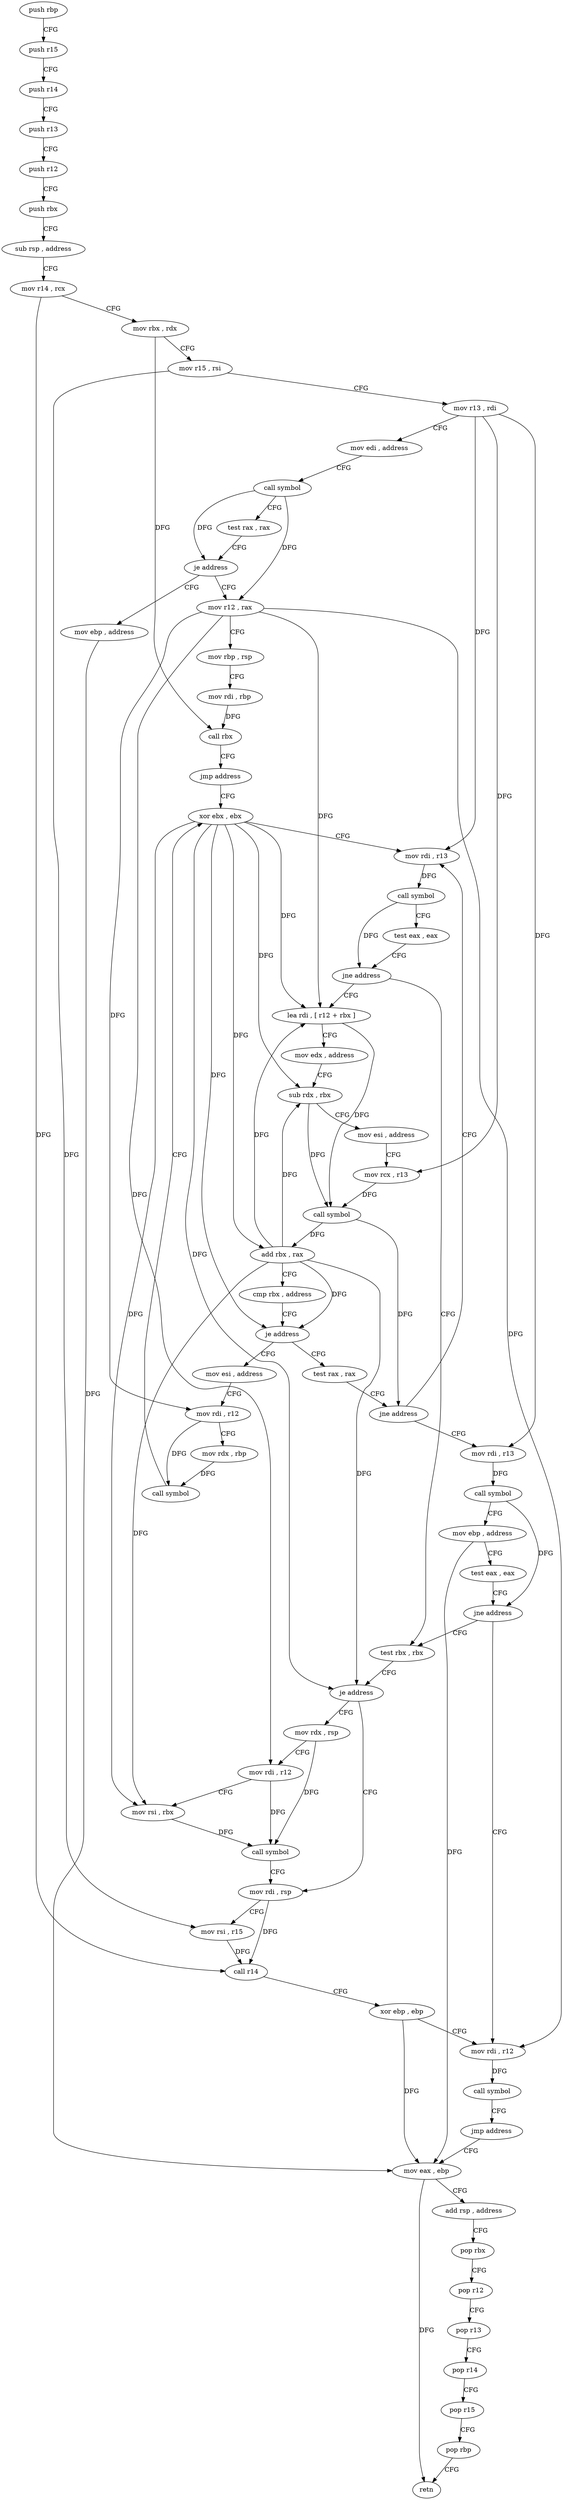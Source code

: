 digraph "func" {
"4246096" [label = "push rbp" ]
"4246097" [label = "push r15" ]
"4246099" [label = "push r14" ]
"4246101" [label = "push r13" ]
"4246103" [label = "push r12" ]
"4246105" [label = "push rbx" ]
"4246106" [label = "sub rsp , address" ]
"4246113" [label = "mov r14 , rcx" ]
"4246116" [label = "mov rbx , rdx" ]
"4246119" [label = "mov r15 , rsi" ]
"4246122" [label = "mov r13 , rdi" ]
"4246125" [label = "mov edi , address" ]
"4246130" [label = "call symbol" ]
"4246135" [label = "test rax , rax" ]
"4246138" [label = "je address" ]
"4246289" [label = "mov ebp , address" ]
"4246144" [label = "mov r12 , rax" ]
"4246294" [label = "mov eax , ebp" ]
"4246147" [label = "mov rbp , rsp" ]
"4246150" [label = "mov rdi , rbp" ]
"4246153" [label = "call rbx" ]
"4246155" [label = "jmp address" ]
"4246176" [label = "xor ebx , ebx" ]
"4246178" [label = "mov rdi , r13" ]
"4246249" [label = "test rbx , rbx" ]
"4246252" [label = "je address" ]
"4246268" [label = "mov rdi , rsp" ]
"4246254" [label = "mov rdx , rsp" ]
"4246190" [label = "lea rdi , [ r12 + rbx ]" ]
"4246194" [label = "mov edx , address" ]
"4246199" [label = "sub rdx , rbx" ]
"4246202" [label = "mov esi , address" ]
"4246207" [label = "mov rcx , r13" ]
"4246210" [label = "call symbol" ]
"4246215" [label = "add rbx , rax" ]
"4246218" [label = "cmp rbx , address" ]
"4246225" [label = "je address" ]
"4246160" [label = "mov esi , address" ]
"4246227" [label = "test rax , rax" ]
"4246271" [label = "mov rsi , r15" ]
"4246274" [label = "call r14" ]
"4246277" [label = "xor ebp , ebp" ]
"4246279" [label = "mov rdi , r12" ]
"4246257" [label = "mov rdi , r12" ]
"4246260" [label = "mov rsi , rbx" ]
"4246263" [label = "call symbol" ]
"4246165" [label = "mov rdi , r12" ]
"4246168" [label = "mov rdx , rbp" ]
"4246171" [label = "call symbol" ]
"4246230" [label = "jne address" ]
"4246232" [label = "mov rdi , r13" ]
"4246296" [label = "add rsp , address" ]
"4246303" [label = "pop rbx" ]
"4246304" [label = "pop r12" ]
"4246306" [label = "pop r13" ]
"4246308" [label = "pop r14" ]
"4246310" [label = "pop r15" ]
"4246312" [label = "pop rbp" ]
"4246313" [label = "retn" ]
"4246181" [label = "call symbol" ]
"4246186" [label = "test eax , eax" ]
"4246188" [label = "jne address" ]
"4246235" [label = "call symbol" ]
"4246240" [label = "mov ebp , address" ]
"4246245" [label = "test eax , eax" ]
"4246247" [label = "jne address" ]
"4246282" [label = "call symbol" ]
"4246287" [label = "jmp address" ]
"4246096" -> "4246097" [ label = "CFG" ]
"4246097" -> "4246099" [ label = "CFG" ]
"4246099" -> "4246101" [ label = "CFG" ]
"4246101" -> "4246103" [ label = "CFG" ]
"4246103" -> "4246105" [ label = "CFG" ]
"4246105" -> "4246106" [ label = "CFG" ]
"4246106" -> "4246113" [ label = "CFG" ]
"4246113" -> "4246116" [ label = "CFG" ]
"4246113" -> "4246274" [ label = "DFG" ]
"4246116" -> "4246119" [ label = "CFG" ]
"4246116" -> "4246153" [ label = "DFG" ]
"4246119" -> "4246122" [ label = "CFG" ]
"4246119" -> "4246271" [ label = "DFG" ]
"4246122" -> "4246125" [ label = "CFG" ]
"4246122" -> "4246178" [ label = "DFG" ]
"4246122" -> "4246207" [ label = "DFG" ]
"4246122" -> "4246232" [ label = "DFG" ]
"4246125" -> "4246130" [ label = "CFG" ]
"4246130" -> "4246135" [ label = "CFG" ]
"4246130" -> "4246138" [ label = "DFG" ]
"4246130" -> "4246144" [ label = "DFG" ]
"4246135" -> "4246138" [ label = "CFG" ]
"4246138" -> "4246289" [ label = "CFG" ]
"4246138" -> "4246144" [ label = "CFG" ]
"4246289" -> "4246294" [ label = "DFG" ]
"4246144" -> "4246147" [ label = "CFG" ]
"4246144" -> "4246190" [ label = "DFG" ]
"4246144" -> "4246257" [ label = "DFG" ]
"4246144" -> "4246165" [ label = "DFG" ]
"4246144" -> "4246279" [ label = "DFG" ]
"4246294" -> "4246296" [ label = "CFG" ]
"4246294" -> "4246313" [ label = "DFG" ]
"4246147" -> "4246150" [ label = "CFG" ]
"4246150" -> "4246153" [ label = "DFG" ]
"4246153" -> "4246155" [ label = "CFG" ]
"4246155" -> "4246176" [ label = "CFG" ]
"4246176" -> "4246178" [ label = "CFG" ]
"4246176" -> "4246252" [ label = "DFG" ]
"4246176" -> "4246190" [ label = "DFG" ]
"4246176" -> "4246199" [ label = "DFG" ]
"4246176" -> "4246215" [ label = "DFG" ]
"4246176" -> "4246225" [ label = "DFG" ]
"4246176" -> "4246260" [ label = "DFG" ]
"4246178" -> "4246181" [ label = "DFG" ]
"4246249" -> "4246252" [ label = "CFG" ]
"4246252" -> "4246268" [ label = "CFG" ]
"4246252" -> "4246254" [ label = "CFG" ]
"4246268" -> "4246271" [ label = "CFG" ]
"4246268" -> "4246274" [ label = "DFG" ]
"4246254" -> "4246257" [ label = "CFG" ]
"4246254" -> "4246263" [ label = "DFG" ]
"4246190" -> "4246194" [ label = "CFG" ]
"4246190" -> "4246210" [ label = "DFG" ]
"4246194" -> "4246199" [ label = "CFG" ]
"4246199" -> "4246202" [ label = "CFG" ]
"4246199" -> "4246210" [ label = "DFG" ]
"4246202" -> "4246207" [ label = "CFG" ]
"4246207" -> "4246210" [ label = "DFG" ]
"4246210" -> "4246215" [ label = "DFG" ]
"4246210" -> "4246230" [ label = "DFG" ]
"4246215" -> "4246218" [ label = "CFG" ]
"4246215" -> "4246252" [ label = "DFG" ]
"4246215" -> "4246190" [ label = "DFG" ]
"4246215" -> "4246199" [ label = "DFG" ]
"4246215" -> "4246225" [ label = "DFG" ]
"4246215" -> "4246260" [ label = "DFG" ]
"4246218" -> "4246225" [ label = "CFG" ]
"4246225" -> "4246160" [ label = "CFG" ]
"4246225" -> "4246227" [ label = "CFG" ]
"4246160" -> "4246165" [ label = "CFG" ]
"4246227" -> "4246230" [ label = "CFG" ]
"4246271" -> "4246274" [ label = "DFG" ]
"4246274" -> "4246277" [ label = "CFG" ]
"4246277" -> "4246279" [ label = "CFG" ]
"4246277" -> "4246294" [ label = "DFG" ]
"4246279" -> "4246282" [ label = "DFG" ]
"4246257" -> "4246260" [ label = "CFG" ]
"4246257" -> "4246263" [ label = "DFG" ]
"4246260" -> "4246263" [ label = "DFG" ]
"4246263" -> "4246268" [ label = "CFG" ]
"4246165" -> "4246168" [ label = "CFG" ]
"4246165" -> "4246171" [ label = "DFG" ]
"4246168" -> "4246171" [ label = "DFG" ]
"4246171" -> "4246176" [ label = "CFG" ]
"4246230" -> "4246178" [ label = "CFG" ]
"4246230" -> "4246232" [ label = "CFG" ]
"4246232" -> "4246235" [ label = "DFG" ]
"4246296" -> "4246303" [ label = "CFG" ]
"4246303" -> "4246304" [ label = "CFG" ]
"4246304" -> "4246306" [ label = "CFG" ]
"4246306" -> "4246308" [ label = "CFG" ]
"4246308" -> "4246310" [ label = "CFG" ]
"4246310" -> "4246312" [ label = "CFG" ]
"4246312" -> "4246313" [ label = "CFG" ]
"4246181" -> "4246186" [ label = "CFG" ]
"4246181" -> "4246188" [ label = "DFG" ]
"4246186" -> "4246188" [ label = "CFG" ]
"4246188" -> "4246249" [ label = "CFG" ]
"4246188" -> "4246190" [ label = "CFG" ]
"4246235" -> "4246240" [ label = "CFG" ]
"4246235" -> "4246247" [ label = "DFG" ]
"4246240" -> "4246245" [ label = "CFG" ]
"4246240" -> "4246294" [ label = "DFG" ]
"4246245" -> "4246247" [ label = "CFG" ]
"4246247" -> "4246279" [ label = "CFG" ]
"4246247" -> "4246249" [ label = "CFG" ]
"4246282" -> "4246287" [ label = "CFG" ]
"4246287" -> "4246294" [ label = "CFG" ]
}
